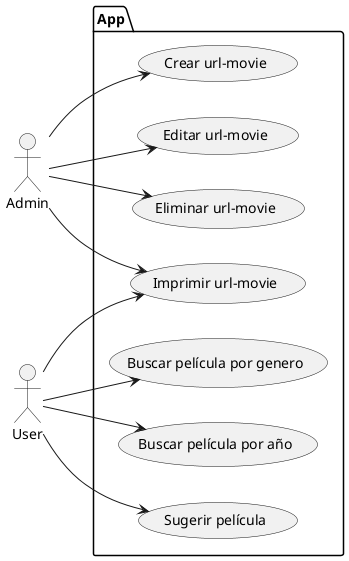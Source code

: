 @startuml casosDeUsos
left to right direction

actor Admin as a
actor User as u

package App {
  usecase "Crear url-movie" as UC1
  usecase "Editar url-movie" as UC2
  usecase "Eliminar url-movie" as UC3
  usecase "Imprimir url-movie" as UC4
  usecase "Buscar película por genero" as UC5
  usecase "Buscar película por año" as UC6
  usecase "Sugerir película" as UC7
}
a --> UC1
a --> UC2
a --> UC3
a --> UC4
u --> UC4
u --> UC5
u --> UC6
u --> UC7
@enduml
